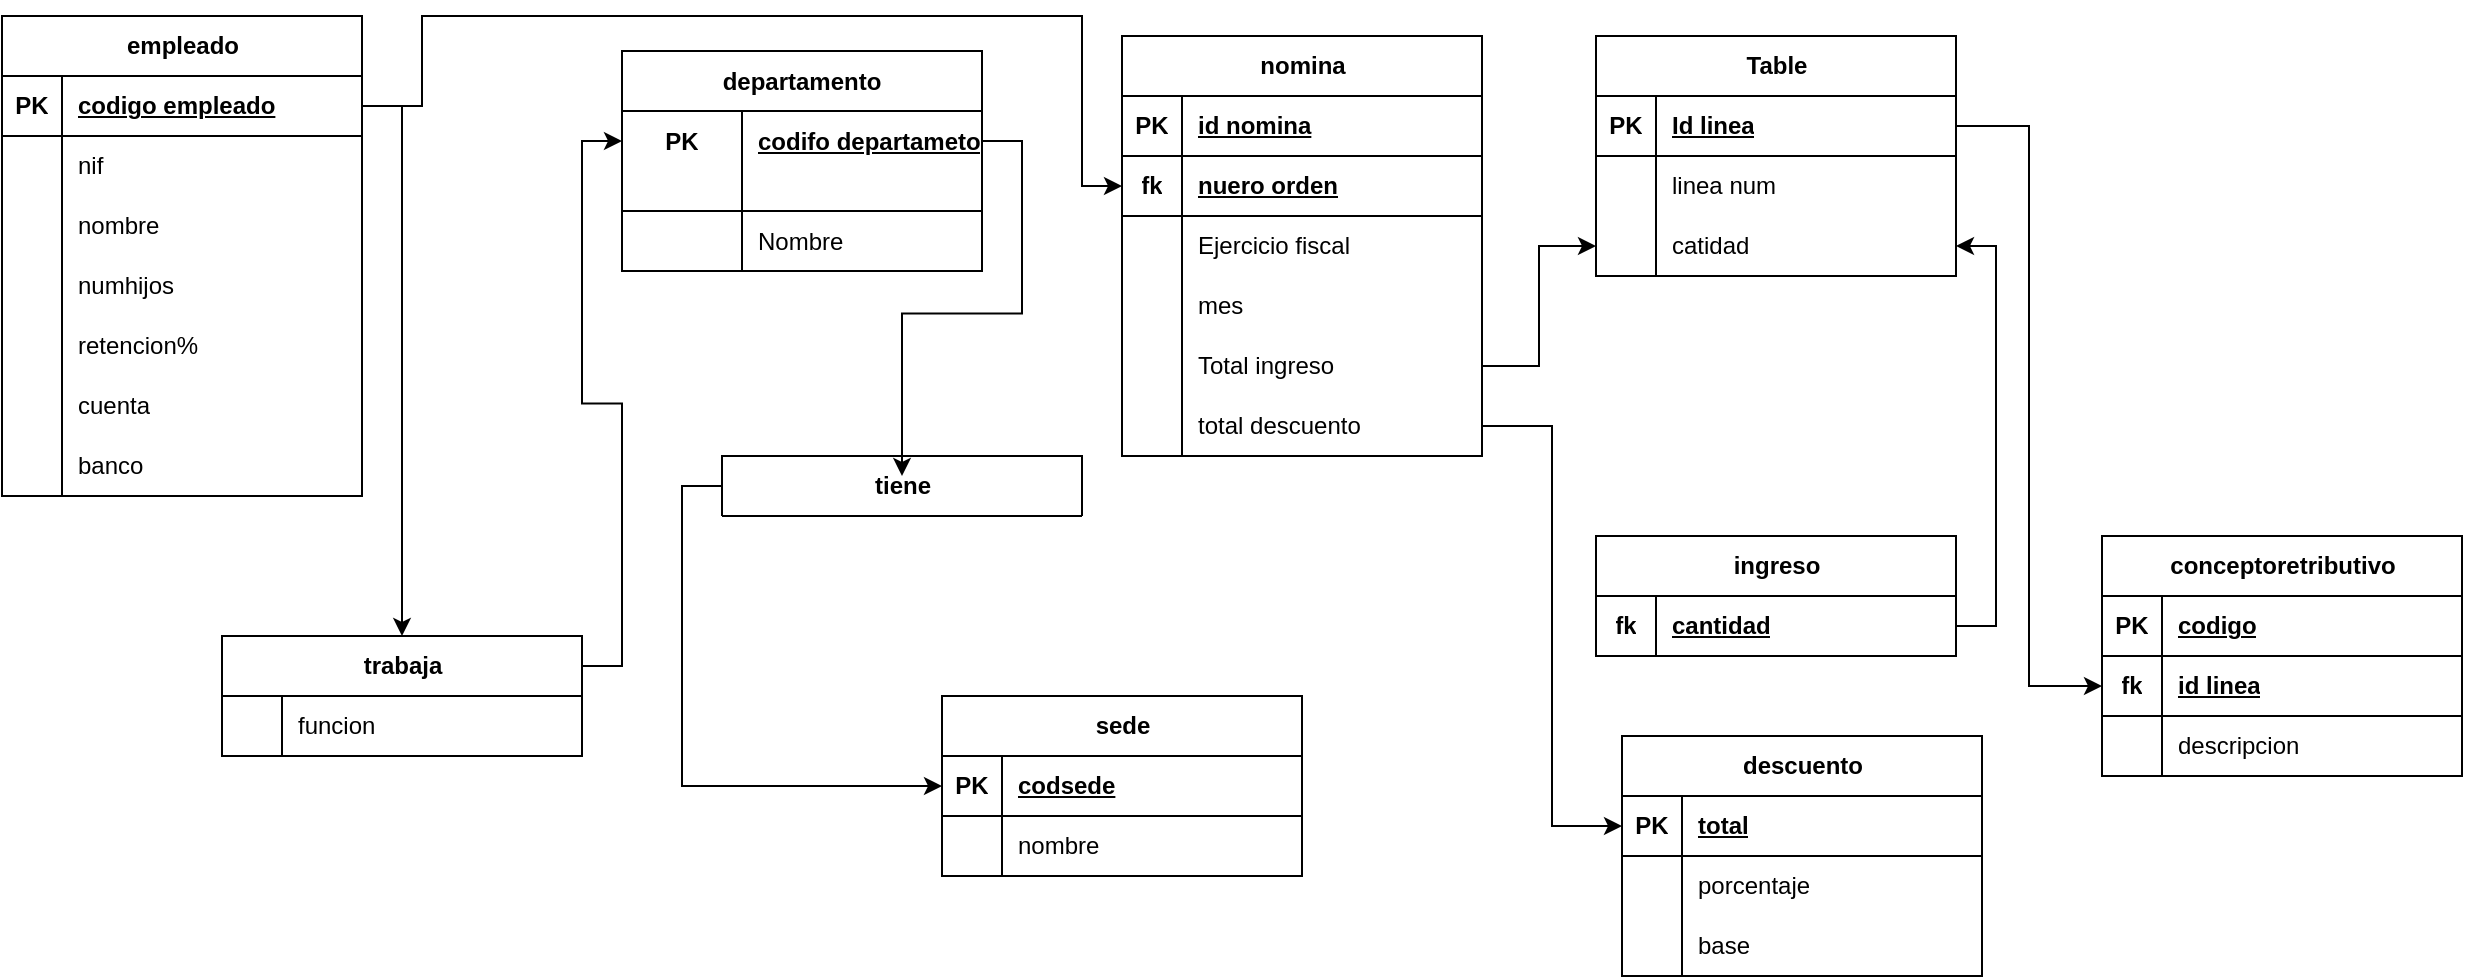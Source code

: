 <mxfile version="22.0.3" type="device">
  <diagram name="Página-1" id="UKA_5dprSccBM9k88yDC">
    <mxGraphModel dx="678" dy="781" grid="1" gridSize="10" guides="1" tooltips="1" connect="1" arrows="1" fold="1" page="1" pageScale="1" pageWidth="827" pageHeight="1169" math="0" shadow="0">
      <root>
        <mxCell id="0" />
        <mxCell id="1" parent="0" />
        <mxCell id="SexcTQPICqOeYiblp2Te-1" value="empleado" style="shape=table;startSize=30;container=1;collapsible=1;childLayout=tableLayout;fixedRows=1;rowLines=0;fontStyle=1;align=center;resizeLast=1;html=1;" parent="1" vertex="1">
          <mxGeometry x="30" y="80" width="180" height="240" as="geometry" />
        </mxCell>
        <mxCell id="SexcTQPICqOeYiblp2Te-2" value="" style="shape=tableRow;horizontal=0;startSize=0;swimlaneHead=0;swimlaneBody=0;fillColor=none;collapsible=0;dropTarget=0;points=[[0,0.5],[1,0.5]];portConstraint=eastwest;top=0;left=0;right=0;bottom=1;" parent="SexcTQPICqOeYiblp2Te-1" vertex="1">
          <mxGeometry y="30" width="180" height="30" as="geometry" />
        </mxCell>
        <mxCell id="SexcTQPICqOeYiblp2Te-3" value="PK" style="shape=partialRectangle;connectable=0;fillColor=none;top=0;left=0;bottom=0;right=0;fontStyle=1;overflow=hidden;whiteSpace=wrap;html=1;" parent="SexcTQPICqOeYiblp2Te-2" vertex="1">
          <mxGeometry width="30" height="30" as="geometry">
            <mxRectangle width="30" height="30" as="alternateBounds" />
          </mxGeometry>
        </mxCell>
        <mxCell id="SexcTQPICqOeYiblp2Te-4" value="codigo empleado" style="shape=partialRectangle;connectable=0;fillColor=none;top=0;left=0;bottom=0;right=0;align=left;spacingLeft=6;fontStyle=5;overflow=hidden;whiteSpace=wrap;html=1;" parent="SexcTQPICqOeYiblp2Te-2" vertex="1">
          <mxGeometry x="30" width="150" height="30" as="geometry">
            <mxRectangle width="150" height="30" as="alternateBounds" />
          </mxGeometry>
        </mxCell>
        <mxCell id="SexcTQPICqOeYiblp2Te-5" value="" style="shape=tableRow;horizontal=0;startSize=0;swimlaneHead=0;swimlaneBody=0;fillColor=none;collapsible=0;dropTarget=0;points=[[0,0.5],[1,0.5]];portConstraint=eastwest;top=0;left=0;right=0;bottom=0;" parent="SexcTQPICqOeYiblp2Te-1" vertex="1">
          <mxGeometry y="60" width="180" height="30" as="geometry" />
        </mxCell>
        <mxCell id="SexcTQPICqOeYiblp2Te-6" value="" style="shape=partialRectangle;connectable=0;fillColor=none;top=0;left=0;bottom=0;right=0;editable=1;overflow=hidden;whiteSpace=wrap;html=1;" parent="SexcTQPICqOeYiblp2Te-5" vertex="1">
          <mxGeometry width="30" height="30" as="geometry">
            <mxRectangle width="30" height="30" as="alternateBounds" />
          </mxGeometry>
        </mxCell>
        <mxCell id="SexcTQPICqOeYiblp2Te-7" value="nif" style="shape=partialRectangle;connectable=0;fillColor=none;top=0;left=0;bottom=0;right=0;align=left;spacingLeft=6;overflow=hidden;whiteSpace=wrap;html=1;" parent="SexcTQPICqOeYiblp2Te-5" vertex="1">
          <mxGeometry x="30" width="150" height="30" as="geometry">
            <mxRectangle width="150" height="30" as="alternateBounds" />
          </mxGeometry>
        </mxCell>
        <mxCell id="SexcTQPICqOeYiblp2Te-8" value="" style="shape=tableRow;horizontal=0;startSize=0;swimlaneHead=0;swimlaneBody=0;fillColor=none;collapsible=0;dropTarget=0;points=[[0,0.5],[1,0.5]];portConstraint=eastwest;top=0;left=0;right=0;bottom=0;" parent="SexcTQPICqOeYiblp2Te-1" vertex="1">
          <mxGeometry y="90" width="180" height="30" as="geometry" />
        </mxCell>
        <mxCell id="SexcTQPICqOeYiblp2Te-9" value="" style="shape=partialRectangle;connectable=0;fillColor=none;top=0;left=0;bottom=0;right=0;editable=1;overflow=hidden;whiteSpace=wrap;html=1;" parent="SexcTQPICqOeYiblp2Te-8" vertex="1">
          <mxGeometry width="30" height="30" as="geometry">
            <mxRectangle width="30" height="30" as="alternateBounds" />
          </mxGeometry>
        </mxCell>
        <mxCell id="SexcTQPICqOeYiblp2Te-10" value="nombre" style="shape=partialRectangle;connectable=0;fillColor=none;top=0;left=0;bottom=0;right=0;align=left;spacingLeft=6;overflow=hidden;whiteSpace=wrap;html=1;" parent="SexcTQPICqOeYiblp2Te-8" vertex="1">
          <mxGeometry x="30" width="150" height="30" as="geometry">
            <mxRectangle width="150" height="30" as="alternateBounds" />
          </mxGeometry>
        </mxCell>
        <mxCell id="SexcTQPICqOeYiblp2Te-11" value="" style="shape=tableRow;horizontal=0;startSize=0;swimlaneHead=0;swimlaneBody=0;fillColor=none;collapsible=0;dropTarget=0;points=[[0,0.5],[1,0.5]];portConstraint=eastwest;top=0;left=0;right=0;bottom=0;" parent="SexcTQPICqOeYiblp2Te-1" vertex="1">
          <mxGeometry y="120" width="180" height="30" as="geometry" />
        </mxCell>
        <mxCell id="SexcTQPICqOeYiblp2Te-12" value="" style="shape=partialRectangle;connectable=0;fillColor=none;top=0;left=0;bottom=0;right=0;editable=1;overflow=hidden;whiteSpace=wrap;html=1;" parent="SexcTQPICqOeYiblp2Te-11" vertex="1">
          <mxGeometry width="30" height="30" as="geometry">
            <mxRectangle width="30" height="30" as="alternateBounds" />
          </mxGeometry>
        </mxCell>
        <mxCell id="SexcTQPICqOeYiblp2Te-13" value="numhijos" style="shape=partialRectangle;connectable=0;fillColor=none;top=0;left=0;bottom=0;right=0;align=left;spacingLeft=6;overflow=hidden;whiteSpace=wrap;html=1;" parent="SexcTQPICqOeYiblp2Te-11" vertex="1">
          <mxGeometry x="30" width="150" height="30" as="geometry">
            <mxRectangle width="150" height="30" as="alternateBounds" />
          </mxGeometry>
        </mxCell>
        <mxCell id="SexcTQPICqOeYiblp2Te-14" value="" style="shape=tableRow;horizontal=0;startSize=0;swimlaneHead=0;swimlaneBody=0;fillColor=none;collapsible=0;dropTarget=0;points=[[0,0.5],[1,0.5]];portConstraint=eastwest;top=0;left=0;right=0;bottom=0;" parent="SexcTQPICqOeYiblp2Te-1" vertex="1">
          <mxGeometry y="150" width="180" height="30" as="geometry" />
        </mxCell>
        <mxCell id="SexcTQPICqOeYiblp2Te-15" value="" style="shape=partialRectangle;connectable=0;fillColor=none;top=0;left=0;bottom=0;right=0;editable=1;overflow=hidden;whiteSpace=wrap;html=1;" parent="SexcTQPICqOeYiblp2Te-14" vertex="1">
          <mxGeometry width="30" height="30" as="geometry">
            <mxRectangle width="30" height="30" as="alternateBounds" />
          </mxGeometry>
        </mxCell>
        <mxCell id="SexcTQPICqOeYiblp2Te-16" value="retencion%" style="shape=partialRectangle;connectable=0;fillColor=none;top=0;left=0;bottom=0;right=0;align=left;spacingLeft=6;overflow=hidden;whiteSpace=wrap;html=1;" parent="SexcTQPICqOeYiblp2Te-14" vertex="1">
          <mxGeometry x="30" width="150" height="30" as="geometry">
            <mxRectangle width="150" height="30" as="alternateBounds" />
          </mxGeometry>
        </mxCell>
        <mxCell id="SexcTQPICqOeYiblp2Te-17" value="" style="shape=tableRow;horizontal=0;startSize=0;swimlaneHead=0;swimlaneBody=0;fillColor=none;collapsible=0;dropTarget=0;points=[[0,0.5],[1,0.5]];portConstraint=eastwest;top=0;left=0;right=0;bottom=0;" parent="SexcTQPICqOeYiblp2Te-1" vertex="1">
          <mxGeometry y="180" width="180" height="30" as="geometry" />
        </mxCell>
        <mxCell id="SexcTQPICqOeYiblp2Te-18" value="" style="shape=partialRectangle;connectable=0;fillColor=none;top=0;left=0;bottom=0;right=0;editable=1;overflow=hidden;whiteSpace=wrap;html=1;" parent="SexcTQPICqOeYiblp2Te-17" vertex="1">
          <mxGeometry width="30" height="30" as="geometry">
            <mxRectangle width="30" height="30" as="alternateBounds" />
          </mxGeometry>
        </mxCell>
        <mxCell id="SexcTQPICqOeYiblp2Te-19" value="cuenta" style="shape=partialRectangle;connectable=0;fillColor=none;top=0;left=0;bottom=0;right=0;align=left;spacingLeft=6;overflow=hidden;whiteSpace=wrap;html=1;" parent="SexcTQPICqOeYiblp2Te-17" vertex="1">
          <mxGeometry x="30" width="150" height="30" as="geometry">
            <mxRectangle width="150" height="30" as="alternateBounds" />
          </mxGeometry>
        </mxCell>
        <mxCell id="SexcTQPICqOeYiblp2Te-20" value="" style="shape=tableRow;horizontal=0;startSize=0;swimlaneHead=0;swimlaneBody=0;fillColor=none;collapsible=0;dropTarget=0;points=[[0,0.5],[1,0.5]];portConstraint=eastwest;top=0;left=0;right=0;bottom=0;" parent="SexcTQPICqOeYiblp2Te-1" vertex="1">
          <mxGeometry y="210" width="180" height="30" as="geometry" />
        </mxCell>
        <mxCell id="SexcTQPICqOeYiblp2Te-21" value="" style="shape=partialRectangle;connectable=0;fillColor=none;top=0;left=0;bottom=0;right=0;editable=1;overflow=hidden;whiteSpace=wrap;html=1;" parent="SexcTQPICqOeYiblp2Te-20" vertex="1">
          <mxGeometry width="30" height="30" as="geometry">
            <mxRectangle width="30" height="30" as="alternateBounds" />
          </mxGeometry>
        </mxCell>
        <mxCell id="SexcTQPICqOeYiblp2Te-22" value="banco" style="shape=partialRectangle;connectable=0;fillColor=none;top=0;left=0;bottom=0;right=0;align=left;spacingLeft=6;overflow=hidden;whiteSpace=wrap;html=1;" parent="SexcTQPICqOeYiblp2Te-20" vertex="1">
          <mxGeometry x="30" width="150" height="30" as="geometry">
            <mxRectangle width="150" height="30" as="alternateBounds" />
          </mxGeometry>
        </mxCell>
        <mxCell id="SexcTQPICqOeYiblp2Te-29" value="departamento" style="shape=table;startSize=30;container=1;collapsible=1;childLayout=tableLayout;fixedRows=1;rowLines=0;fontStyle=1;align=center;resizeLast=1;html=1;whiteSpace=wrap;" parent="1" vertex="1">
          <mxGeometry x="340" y="97.5" width="180" height="110" as="geometry" />
        </mxCell>
        <mxCell id="SexcTQPICqOeYiblp2Te-30" value="" style="shape=tableRow;horizontal=0;startSize=0;swimlaneHead=0;swimlaneBody=0;fillColor=none;collapsible=0;dropTarget=0;points=[[0,0.5],[1,0.5]];portConstraint=eastwest;top=0;left=0;right=0;bottom=0;html=1;" parent="SexcTQPICqOeYiblp2Te-29" vertex="1">
          <mxGeometry y="30" width="180" height="30" as="geometry" />
        </mxCell>
        <mxCell id="SexcTQPICqOeYiblp2Te-31" value="PK" style="shape=partialRectangle;connectable=0;fillColor=none;top=0;left=0;bottom=0;right=0;fontStyle=1;overflow=hidden;html=1;whiteSpace=wrap;" parent="SexcTQPICqOeYiblp2Te-30" vertex="1">
          <mxGeometry width="60" height="30" as="geometry">
            <mxRectangle width="60" height="30" as="alternateBounds" />
          </mxGeometry>
        </mxCell>
        <mxCell id="SexcTQPICqOeYiblp2Te-32" value="codifo departameto" style="shape=partialRectangle;connectable=0;fillColor=none;top=0;left=0;bottom=0;right=0;align=left;spacingLeft=6;fontStyle=5;overflow=hidden;html=1;whiteSpace=wrap;" parent="SexcTQPICqOeYiblp2Te-30" vertex="1">
          <mxGeometry x="60" width="120" height="30" as="geometry">
            <mxRectangle width="120" height="30" as="alternateBounds" />
          </mxGeometry>
        </mxCell>
        <mxCell id="SexcTQPICqOeYiblp2Te-33" value="" style="shape=tableRow;horizontal=0;startSize=0;swimlaneHead=0;swimlaneBody=0;fillColor=none;collapsible=0;dropTarget=0;points=[[0,0.5],[1,0.5]];portConstraint=eastwest;top=0;left=0;right=0;bottom=1;html=1;" parent="SexcTQPICqOeYiblp2Te-29" vertex="1">
          <mxGeometry y="60" width="180" height="20" as="geometry" />
        </mxCell>
        <mxCell id="SexcTQPICqOeYiblp2Te-34" value="" style="shape=partialRectangle;connectable=0;fillColor=none;top=0;left=0;bottom=0;right=0;fontStyle=1;overflow=hidden;html=1;whiteSpace=wrap;" parent="SexcTQPICqOeYiblp2Te-33" vertex="1">
          <mxGeometry width="60" height="20" as="geometry">
            <mxRectangle width="60" height="20" as="alternateBounds" />
          </mxGeometry>
        </mxCell>
        <mxCell id="SexcTQPICqOeYiblp2Te-35" value="" style="shape=partialRectangle;connectable=0;fillColor=none;top=0;left=0;bottom=0;right=0;align=left;spacingLeft=6;fontStyle=5;overflow=hidden;html=1;whiteSpace=wrap;" parent="SexcTQPICqOeYiblp2Te-33" vertex="1">
          <mxGeometry x="60" width="120" height="20" as="geometry">
            <mxRectangle width="120" height="20" as="alternateBounds" />
          </mxGeometry>
        </mxCell>
        <mxCell id="SexcTQPICqOeYiblp2Te-36" value="" style="shape=tableRow;horizontal=0;startSize=0;swimlaneHead=0;swimlaneBody=0;fillColor=none;collapsible=0;dropTarget=0;points=[[0,0.5],[1,0.5]];portConstraint=eastwest;top=0;left=0;right=0;bottom=0;html=1;" parent="SexcTQPICqOeYiblp2Te-29" vertex="1">
          <mxGeometry y="80" width="180" height="30" as="geometry" />
        </mxCell>
        <mxCell id="SexcTQPICqOeYiblp2Te-37" value="" style="shape=partialRectangle;connectable=0;fillColor=none;top=0;left=0;bottom=0;right=0;editable=1;overflow=hidden;html=1;whiteSpace=wrap;" parent="SexcTQPICqOeYiblp2Te-36" vertex="1">
          <mxGeometry width="60" height="30" as="geometry">
            <mxRectangle width="60" height="30" as="alternateBounds" />
          </mxGeometry>
        </mxCell>
        <mxCell id="SexcTQPICqOeYiblp2Te-38" value="Nombre" style="shape=partialRectangle;connectable=0;fillColor=none;top=0;left=0;bottom=0;right=0;align=left;spacingLeft=6;overflow=hidden;html=1;whiteSpace=wrap;" parent="SexcTQPICqOeYiblp2Te-36" vertex="1">
          <mxGeometry x="60" width="120" height="30" as="geometry">
            <mxRectangle width="120" height="30" as="alternateBounds" />
          </mxGeometry>
        </mxCell>
        <mxCell id="SexcTQPICqOeYiblp2Te-42" value="nomina" style="shape=table;startSize=30;container=1;collapsible=1;childLayout=tableLayout;fixedRows=1;rowLines=0;fontStyle=1;align=center;resizeLast=1;html=1;" parent="1" vertex="1">
          <mxGeometry x="590" y="90" width="180" height="210" as="geometry" />
        </mxCell>
        <mxCell id="SexcTQPICqOeYiblp2Te-259" value="" style="shape=tableRow;horizontal=0;startSize=0;swimlaneHead=0;swimlaneBody=0;fillColor=none;collapsible=0;dropTarget=0;points=[[0,0.5],[1,0.5]];portConstraint=eastwest;top=0;left=0;right=0;bottom=1;" parent="SexcTQPICqOeYiblp2Te-42" vertex="1">
          <mxGeometry y="30" width="180" height="30" as="geometry" />
        </mxCell>
        <mxCell id="SexcTQPICqOeYiblp2Te-260" value="PK" style="shape=partialRectangle;connectable=0;fillColor=none;top=0;left=0;bottom=0;right=0;fontStyle=1;overflow=hidden;whiteSpace=wrap;html=1;" parent="SexcTQPICqOeYiblp2Te-259" vertex="1">
          <mxGeometry width="30" height="30" as="geometry">
            <mxRectangle width="30" height="30" as="alternateBounds" />
          </mxGeometry>
        </mxCell>
        <mxCell id="SexcTQPICqOeYiblp2Te-261" value="id nomina" style="shape=partialRectangle;connectable=0;fillColor=none;top=0;left=0;bottom=0;right=0;align=left;spacingLeft=6;fontStyle=5;overflow=hidden;whiteSpace=wrap;html=1;" parent="SexcTQPICqOeYiblp2Te-259" vertex="1">
          <mxGeometry x="30" width="150" height="30" as="geometry">
            <mxRectangle width="150" height="30" as="alternateBounds" />
          </mxGeometry>
        </mxCell>
        <mxCell id="SexcTQPICqOeYiblp2Te-43" value="" style="shape=tableRow;horizontal=0;startSize=0;swimlaneHead=0;swimlaneBody=0;fillColor=none;collapsible=0;dropTarget=0;points=[[0,0.5],[1,0.5]];portConstraint=eastwest;top=0;left=0;right=0;bottom=1;" parent="SexcTQPICqOeYiblp2Te-42" vertex="1">
          <mxGeometry y="60" width="180" height="30" as="geometry" />
        </mxCell>
        <mxCell id="SexcTQPICqOeYiblp2Te-44" value="fk" style="shape=partialRectangle;connectable=0;fillColor=none;top=0;left=0;bottom=0;right=0;fontStyle=1;overflow=hidden;whiteSpace=wrap;html=1;" parent="SexcTQPICqOeYiblp2Te-43" vertex="1">
          <mxGeometry width="30" height="30" as="geometry">
            <mxRectangle width="30" height="30" as="alternateBounds" />
          </mxGeometry>
        </mxCell>
        <mxCell id="SexcTQPICqOeYiblp2Te-45" value="nuero orden" style="shape=partialRectangle;connectable=0;fillColor=none;top=0;left=0;bottom=0;right=0;align=left;spacingLeft=6;fontStyle=5;overflow=hidden;whiteSpace=wrap;html=1;" parent="SexcTQPICqOeYiblp2Te-43" vertex="1">
          <mxGeometry x="30" width="150" height="30" as="geometry">
            <mxRectangle width="150" height="30" as="alternateBounds" />
          </mxGeometry>
        </mxCell>
        <mxCell id="SexcTQPICqOeYiblp2Te-46" value="" style="shape=tableRow;horizontal=0;startSize=0;swimlaneHead=0;swimlaneBody=0;fillColor=none;collapsible=0;dropTarget=0;points=[[0,0.5],[1,0.5]];portConstraint=eastwest;top=0;left=0;right=0;bottom=0;" parent="SexcTQPICqOeYiblp2Te-42" vertex="1">
          <mxGeometry y="90" width="180" height="30" as="geometry" />
        </mxCell>
        <mxCell id="SexcTQPICqOeYiblp2Te-47" value="" style="shape=partialRectangle;connectable=0;fillColor=none;top=0;left=0;bottom=0;right=0;editable=1;overflow=hidden;whiteSpace=wrap;html=1;" parent="SexcTQPICqOeYiblp2Te-46" vertex="1">
          <mxGeometry width="30" height="30" as="geometry">
            <mxRectangle width="30" height="30" as="alternateBounds" />
          </mxGeometry>
        </mxCell>
        <mxCell id="SexcTQPICqOeYiblp2Te-48" value="Ejercicio fiscal" style="shape=partialRectangle;connectable=0;fillColor=none;top=0;left=0;bottom=0;right=0;align=left;spacingLeft=6;overflow=hidden;whiteSpace=wrap;html=1;" parent="SexcTQPICqOeYiblp2Te-46" vertex="1">
          <mxGeometry x="30" width="150" height="30" as="geometry">
            <mxRectangle width="150" height="30" as="alternateBounds" />
          </mxGeometry>
        </mxCell>
        <mxCell id="SexcTQPICqOeYiblp2Te-49" value="" style="shape=tableRow;horizontal=0;startSize=0;swimlaneHead=0;swimlaneBody=0;fillColor=none;collapsible=0;dropTarget=0;points=[[0,0.5],[1,0.5]];portConstraint=eastwest;top=0;left=0;right=0;bottom=0;" parent="SexcTQPICqOeYiblp2Te-42" vertex="1">
          <mxGeometry y="120" width="180" height="30" as="geometry" />
        </mxCell>
        <mxCell id="SexcTQPICqOeYiblp2Te-50" value="" style="shape=partialRectangle;connectable=0;fillColor=none;top=0;left=0;bottom=0;right=0;editable=1;overflow=hidden;whiteSpace=wrap;html=1;" parent="SexcTQPICqOeYiblp2Te-49" vertex="1">
          <mxGeometry width="30" height="30" as="geometry">
            <mxRectangle width="30" height="30" as="alternateBounds" />
          </mxGeometry>
        </mxCell>
        <mxCell id="SexcTQPICqOeYiblp2Te-51" value="mes" style="shape=partialRectangle;connectable=0;fillColor=none;top=0;left=0;bottom=0;right=0;align=left;spacingLeft=6;overflow=hidden;whiteSpace=wrap;html=1;" parent="SexcTQPICqOeYiblp2Te-49" vertex="1">
          <mxGeometry x="30" width="150" height="30" as="geometry">
            <mxRectangle width="150" height="30" as="alternateBounds" />
          </mxGeometry>
        </mxCell>
        <mxCell id="SexcTQPICqOeYiblp2Te-52" value="" style="shape=tableRow;horizontal=0;startSize=0;swimlaneHead=0;swimlaneBody=0;fillColor=none;collapsible=0;dropTarget=0;points=[[0,0.5],[1,0.5]];portConstraint=eastwest;top=0;left=0;right=0;bottom=0;" parent="SexcTQPICqOeYiblp2Te-42" vertex="1">
          <mxGeometry y="150" width="180" height="30" as="geometry" />
        </mxCell>
        <mxCell id="SexcTQPICqOeYiblp2Te-53" value="" style="shape=partialRectangle;connectable=0;fillColor=none;top=0;left=0;bottom=0;right=0;editable=1;overflow=hidden;whiteSpace=wrap;html=1;" parent="SexcTQPICqOeYiblp2Te-52" vertex="1">
          <mxGeometry width="30" height="30" as="geometry">
            <mxRectangle width="30" height="30" as="alternateBounds" />
          </mxGeometry>
        </mxCell>
        <mxCell id="SexcTQPICqOeYiblp2Te-54" value="Total ingreso" style="shape=partialRectangle;connectable=0;fillColor=none;top=0;left=0;bottom=0;right=0;align=left;spacingLeft=6;overflow=hidden;whiteSpace=wrap;html=1;" parent="SexcTQPICqOeYiblp2Te-52" vertex="1">
          <mxGeometry x="30" width="150" height="30" as="geometry">
            <mxRectangle width="150" height="30" as="alternateBounds" />
          </mxGeometry>
        </mxCell>
        <mxCell id="SexcTQPICqOeYiblp2Te-55" value="" style="shape=tableRow;horizontal=0;startSize=0;swimlaneHead=0;swimlaneBody=0;fillColor=none;collapsible=0;dropTarget=0;points=[[0,0.5],[1,0.5]];portConstraint=eastwest;top=0;left=0;right=0;bottom=0;" parent="SexcTQPICqOeYiblp2Te-42" vertex="1">
          <mxGeometry y="180" width="180" height="30" as="geometry" />
        </mxCell>
        <mxCell id="SexcTQPICqOeYiblp2Te-56" value="" style="shape=partialRectangle;connectable=0;fillColor=none;top=0;left=0;bottom=0;right=0;editable=1;overflow=hidden;whiteSpace=wrap;html=1;" parent="SexcTQPICqOeYiblp2Te-55" vertex="1">
          <mxGeometry width="30" height="30" as="geometry">
            <mxRectangle width="30" height="30" as="alternateBounds" />
          </mxGeometry>
        </mxCell>
        <mxCell id="SexcTQPICqOeYiblp2Te-57" value="total descuento" style="shape=partialRectangle;connectable=0;fillColor=none;top=0;left=0;bottom=0;right=0;align=left;spacingLeft=6;overflow=hidden;whiteSpace=wrap;html=1;" parent="SexcTQPICqOeYiblp2Te-55" vertex="1">
          <mxGeometry x="30" width="150" height="30" as="geometry">
            <mxRectangle width="150" height="30" as="alternateBounds" />
          </mxGeometry>
        </mxCell>
        <mxCell id="SexcTQPICqOeYiblp2Te-72" style="edgeStyle=orthogonalEdgeStyle;rounded=0;orthogonalLoop=1;jettySize=auto;html=1;exitX=1;exitY=0.5;exitDx=0;exitDy=0;" parent="1" source="SexcTQPICqOeYiblp2Te-52" target="SexcTQPICqOeYiblp2Te-254" edge="1">
          <mxGeometry relative="1" as="geometry">
            <mxPoint x="827.0" y="195" as="targetPoint" />
          </mxGeometry>
        </mxCell>
        <mxCell id="SexcTQPICqOeYiblp2Te-86" value="sede" style="shape=table;startSize=30;container=1;collapsible=1;childLayout=tableLayout;fixedRows=1;rowLines=0;fontStyle=1;align=center;resizeLast=1;html=1;" parent="1" vertex="1">
          <mxGeometry x="500" y="420" width="180" height="90" as="geometry" />
        </mxCell>
        <mxCell id="SexcTQPICqOeYiblp2Te-87" value="" style="shape=tableRow;horizontal=0;startSize=0;swimlaneHead=0;swimlaneBody=0;fillColor=none;collapsible=0;dropTarget=0;points=[[0,0.5],[1,0.5]];portConstraint=eastwest;top=0;left=0;right=0;bottom=1;" parent="SexcTQPICqOeYiblp2Te-86" vertex="1">
          <mxGeometry y="30" width="180" height="30" as="geometry" />
        </mxCell>
        <mxCell id="SexcTQPICqOeYiblp2Te-88" value="PK" style="shape=partialRectangle;connectable=0;fillColor=none;top=0;left=0;bottom=0;right=0;fontStyle=1;overflow=hidden;whiteSpace=wrap;html=1;" parent="SexcTQPICqOeYiblp2Te-87" vertex="1">
          <mxGeometry width="30" height="30" as="geometry">
            <mxRectangle width="30" height="30" as="alternateBounds" />
          </mxGeometry>
        </mxCell>
        <mxCell id="SexcTQPICqOeYiblp2Te-89" value="codsede" style="shape=partialRectangle;connectable=0;fillColor=none;top=0;left=0;bottom=0;right=0;align=left;spacingLeft=6;fontStyle=5;overflow=hidden;whiteSpace=wrap;html=1;" parent="SexcTQPICqOeYiblp2Te-87" vertex="1">
          <mxGeometry x="30" width="150" height="30" as="geometry">
            <mxRectangle width="150" height="30" as="alternateBounds" />
          </mxGeometry>
        </mxCell>
        <mxCell id="SexcTQPICqOeYiblp2Te-90" value="" style="shape=tableRow;horizontal=0;startSize=0;swimlaneHead=0;swimlaneBody=0;fillColor=none;collapsible=0;dropTarget=0;points=[[0,0.5],[1,0.5]];portConstraint=eastwest;top=0;left=0;right=0;bottom=0;" parent="SexcTQPICqOeYiblp2Te-86" vertex="1">
          <mxGeometry y="60" width="180" height="30" as="geometry" />
        </mxCell>
        <mxCell id="SexcTQPICqOeYiblp2Te-91" value="" style="shape=partialRectangle;connectable=0;fillColor=none;top=0;left=0;bottom=0;right=0;editable=1;overflow=hidden;whiteSpace=wrap;html=1;" parent="SexcTQPICqOeYiblp2Te-90" vertex="1">
          <mxGeometry width="30" height="30" as="geometry">
            <mxRectangle width="30" height="30" as="alternateBounds" />
          </mxGeometry>
        </mxCell>
        <mxCell id="SexcTQPICqOeYiblp2Te-92" value="nombre" style="shape=partialRectangle;connectable=0;fillColor=none;top=0;left=0;bottom=0;right=0;align=left;spacingLeft=6;overflow=hidden;whiteSpace=wrap;html=1;" parent="SexcTQPICqOeYiblp2Te-90" vertex="1">
          <mxGeometry x="30" width="150" height="30" as="geometry">
            <mxRectangle width="150" height="30" as="alternateBounds" />
          </mxGeometry>
        </mxCell>
        <mxCell id="SexcTQPICqOeYiblp2Te-102" value="ingreso" style="shape=table;startSize=30;container=1;collapsible=1;childLayout=tableLayout;fixedRows=1;rowLines=0;fontStyle=1;align=center;resizeLast=1;html=1;" parent="1" vertex="1">
          <mxGeometry x="827" y="340" width="180" height="60" as="geometry" />
        </mxCell>
        <mxCell id="SexcTQPICqOeYiblp2Te-103" value="" style="shape=tableRow;horizontal=0;startSize=0;swimlaneHead=0;swimlaneBody=0;fillColor=none;collapsible=0;dropTarget=0;points=[[0,0.5],[1,0.5]];portConstraint=eastwest;top=0;left=0;right=0;bottom=1;" parent="SexcTQPICqOeYiblp2Te-102" vertex="1">
          <mxGeometry y="30" width="180" height="30" as="geometry" />
        </mxCell>
        <mxCell id="SexcTQPICqOeYiblp2Te-104" value="fk" style="shape=partialRectangle;connectable=0;fillColor=none;top=0;left=0;bottom=0;right=0;fontStyle=1;overflow=hidden;whiteSpace=wrap;html=1;" parent="SexcTQPICqOeYiblp2Te-103" vertex="1">
          <mxGeometry width="30" height="30" as="geometry">
            <mxRectangle width="30" height="30" as="alternateBounds" />
          </mxGeometry>
        </mxCell>
        <mxCell id="SexcTQPICqOeYiblp2Te-105" value="cantidad" style="shape=partialRectangle;connectable=0;fillColor=none;top=0;left=0;bottom=0;right=0;align=left;spacingLeft=6;fontStyle=5;overflow=hidden;whiteSpace=wrap;html=1;" parent="SexcTQPICqOeYiblp2Te-103" vertex="1">
          <mxGeometry x="30" width="150" height="30" as="geometry">
            <mxRectangle width="150" height="30" as="alternateBounds" />
          </mxGeometry>
        </mxCell>
        <mxCell id="SexcTQPICqOeYiblp2Te-129" style="edgeStyle=orthogonalEdgeStyle;rounded=0;orthogonalLoop=1;jettySize=auto;html=1;exitX=1;exitY=0.25;exitDx=0;exitDy=0;entryX=0;entryY=0.5;entryDx=0;entryDy=0;" parent="1" source="SexcTQPICqOeYiblp2Te-115" target="SexcTQPICqOeYiblp2Te-30" edge="1">
          <mxGeometry relative="1" as="geometry" />
        </mxCell>
        <mxCell id="SexcTQPICqOeYiblp2Te-115" value="trabaja" style="shape=table;startSize=30;container=1;collapsible=1;childLayout=tableLayout;fixedRows=1;rowLines=0;fontStyle=1;align=center;resizeLast=1;html=1;" parent="1" vertex="1">
          <mxGeometry x="140" y="390" width="180" height="60" as="geometry" />
        </mxCell>
        <mxCell id="SexcTQPICqOeYiblp2Te-119" value="" style="shape=tableRow;horizontal=0;startSize=0;swimlaneHead=0;swimlaneBody=0;fillColor=none;collapsible=0;dropTarget=0;points=[[0,0.5],[1,0.5]];portConstraint=eastwest;top=0;left=0;right=0;bottom=0;" parent="SexcTQPICqOeYiblp2Te-115" vertex="1">
          <mxGeometry y="30" width="180" height="30" as="geometry" />
        </mxCell>
        <mxCell id="SexcTQPICqOeYiblp2Te-120" value="" style="shape=partialRectangle;connectable=0;fillColor=none;top=0;left=0;bottom=0;right=0;editable=1;overflow=hidden;whiteSpace=wrap;html=1;" parent="SexcTQPICqOeYiblp2Te-119" vertex="1">
          <mxGeometry width="30" height="30" as="geometry">
            <mxRectangle width="30" height="30" as="alternateBounds" />
          </mxGeometry>
        </mxCell>
        <mxCell id="SexcTQPICqOeYiblp2Te-121" value="funcion" style="shape=partialRectangle;connectable=0;fillColor=none;top=0;left=0;bottom=0;right=0;align=left;spacingLeft=6;overflow=hidden;whiteSpace=wrap;html=1;" parent="SexcTQPICqOeYiblp2Te-119" vertex="1">
          <mxGeometry x="30" width="150" height="30" as="geometry">
            <mxRectangle width="150" height="30" as="alternateBounds" />
          </mxGeometry>
        </mxCell>
        <mxCell id="SexcTQPICqOeYiblp2Te-128" style="edgeStyle=orthogonalEdgeStyle;rounded=0;orthogonalLoop=1;jettySize=auto;html=1;exitX=1;exitY=0.5;exitDx=0;exitDy=0;" parent="1" source="SexcTQPICqOeYiblp2Te-2" target="SexcTQPICqOeYiblp2Te-115" edge="1">
          <mxGeometry relative="1" as="geometry" />
        </mxCell>
        <mxCell id="SexcTQPICqOeYiblp2Te-169" value="tiene" style="shape=table;startSize=30;container=1;collapsible=1;childLayout=tableLayout;fixedRows=1;rowLines=0;fontStyle=1;align=center;resizeLast=1;html=1;" parent="1" vertex="1">
          <mxGeometry x="390" y="300" width="180" height="30" as="geometry" />
        </mxCell>
        <mxCell id="SexcTQPICqOeYiblp2Te-179" value="" style="shape=tableRow;horizontal=0;startSize=0;swimlaneHead=0;swimlaneBody=0;fillColor=none;collapsible=0;dropTarget=0;points=[[0,0.5],[1,0.5]];portConstraint=eastwest;top=0;left=0;right=0;bottom=0;" parent="SexcTQPICqOeYiblp2Te-169" vertex="1" visible="0">
          <mxGeometry y="30" width="180" height="30" as="geometry" />
        </mxCell>
        <mxCell id="SexcTQPICqOeYiblp2Te-180" value="" style="shape=partialRectangle;connectable=0;fillColor=none;top=0;left=0;bottom=0;right=0;editable=1;overflow=hidden;whiteSpace=wrap;html=1;" parent="SexcTQPICqOeYiblp2Te-179" vertex="1">
          <mxGeometry width="30" height="30" as="geometry">
            <mxRectangle width="30" height="30" as="alternateBounds" />
          </mxGeometry>
        </mxCell>
        <mxCell id="SexcTQPICqOeYiblp2Te-181" value="" style="shape=partialRectangle;connectable=0;fillColor=none;top=0;left=0;bottom=0;right=0;align=left;spacingLeft=6;overflow=hidden;whiteSpace=wrap;html=1;" parent="SexcTQPICqOeYiblp2Te-179" vertex="1">
          <mxGeometry x="30" width="150" height="30" as="geometry">
            <mxRectangle width="150" height="30" as="alternateBounds" />
          </mxGeometry>
        </mxCell>
        <mxCell id="SexcTQPICqOeYiblp2Te-182" style="edgeStyle=orthogonalEdgeStyle;rounded=0;orthogonalLoop=1;jettySize=auto;html=1;exitX=1;exitY=0.5;exitDx=0;exitDy=0;entryX=0.5;entryY=0.333;entryDx=0;entryDy=0;entryPerimeter=0;" parent="1" source="SexcTQPICqOeYiblp2Te-30" target="SexcTQPICqOeYiblp2Te-169" edge="1">
          <mxGeometry relative="1" as="geometry" />
        </mxCell>
        <mxCell id="SexcTQPICqOeYiblp2Te-183" style="edgeStyle=orthogonalEdgeStyle;rounded=0;orthogonalLoop=1;jettySize=auto;html=1;exitX=0;exitY=0.5;exitDx=0;exitDy=0;entryX=0;entryY=0.5;entryDx=0;entryDy=0;" parent="1" source="SexcTQPICqOeYiblp2Te-179" target="SexcTQPICqOeYiblp2Te-87" edge="1">
          <mxGeometry relative="1" as="geometry" />
        </mxCell>
        <mxCell id="SexcTQPICqOeYiblp2Te-186" value="descuento" style="shape=table;startSize=30;container=1;collapsible=1;childLayout=tableLayout;fixedRows=1;rowLines=0;fontStyle=1;align=center;resizeLast=1;html=1;" parent="1" vertex="1">
          <mxGeometry x="840" y="440" width="180" height="120" as="geometry" />
        </mxCell>
        <mxCell id="SexcTQPICqOeYiblp2Te-187" value="" style="shape=tableRow;horizontal=0;startSize=0;swimlaneHead=0;swimlaneBody=0;fillColor=none;collapsible=0;dropTarget=0;points=[[0,0.5],[1,0.5]];portConstraint=eastwest;top=0;left=0;right=0;bottom=1;" parent="SexcTQPICqOeYiblp2Te-186" vertex="1">
          <mxGeometry y="30" width="180" height="30" as="geometry" />
        </mxCell>
        <mxCell id="SexcTQPICqOeYiblp2Te-188" value="PK" style="shape=partialRectangle;connectable=0;fillColor=none;top=0;left=0;bottom=0;right=0;fontStyle=1;overflow=hidden;whiteSpace=wrap;html=1;" parent="SexcTQPICqOeYiblp2Te-187" vertex="1">
          <mxGeometry width="30" height="30" as="geometry">
            <mxRectangle width="30" height="30" as="alternateBounds" />
          </mxGeometry>
        </mxCell>
        <mxCell id="SexcTQPICqOeYiblp2Te-189" value="total" style="shape=partialRectangle;connectable=0;fillColor=none;top=0;left=0;bottom=0;right=0;align=left;spacingLeft=6;fontStyle=5;overflow=hidden;whiteSpace=wrap;html=1;" parent="SexcTQPICqOeYiblp2Te-187" vertex="1">
          <mxGeometry x="30" width="150" height="30" as="geometry">
            <mxRectangle width="150" height="30" as="alternateBounds" />
          </mxGeometry>
        </mxCell>
        <mxCell id="SexcTQPICqOeYiblp2Te-190" value="" style="shape=tableRow;horizontal=0;startSize=0;swimlaneHead=0;swimlaneBody=0;fillColor=none;collapsible=0;dropTarget=0;points=[[0,0.5],[1,0.5]];portConstraint=eastwest;top=0;left=0;right=0;bottom=0;" parent="SexcTQPICqOeYiblp2Te-186" vertex="1">
          <mxGeometry y="60" width="180" height="30" as="geometry" />
        </mxCell>
        <mxCell id="SexcTQPICqOeYiblp2Te-191" value="" style="shape=partialRectangle;connectable=0;fillColor=none;top=0;left=0;bottom=0;right=0;editable=1;overflow=hidden;whiteSpace=wrap;html=1;" parent="SexcTQPICqOeYiblp2Te-190" vertex="1">
          <mxGeometry width="30" height="30" as="geometry">
            <mxRectangle width="30" height="30" as="alternateBounds" />
          </mxGeometry>
        </mxCell>
        <mxCell id="SexcTQPICqOeYiblp2Te-192" value="porcentaje" style="shape=partialRectangle;connectable=0;fillColor=none;top=0;left=0;bottom=0;right=0;align=left;spacingLeft=6;overflow=hidden;whiteSpace=wrap;html=1;" parent="SexcTQPICqOeYiblp2Te-190" vertex="1">
          <mxGeometry x="30" width="150" height="30" as="geometry">
            <mxRectangle width="150" height="30" as="alternateBounds" />
          </mxGeometry>
        </mxCell>
        <mxCell id="SexcTQPICqOeYiblp2Te-193" value="" style="shape=tableRow;horizontal=0;startSize=0;swimlaneHead=0;swimlaneBody=0;fillColor=none;collapsible=0;dropTarget=0;points=[[0,0.5],[1,0.5]];portConstraint=eastwest;top=0;left=0;right=0;bottom=0;" parent="SexcTQPICqOeYiblp2Te-186" vertex="1">
          <mxGeometry y="90" width="180" height="30" as="geometry" />
        </mxCell>
        <mxCell id="SexcTQPICqOeYiblp2Te-194" value="" style="shape=partialRectangle;connectable=0;fillColor=none;top=0;left=0;bottom=0;right=0;editable=1;overflow=hidden;whiteSpace=wrap;html=1;" parent="SexcTQPICqOeYiblp2Te-193" vertex="1">
          <mxGeometry width="30" height="30" as="geometry">
            <mxRectangle width="30" height="30" as="alternateBounds" />
          </mxGeometry>
        </mxCell>
        <mxCell id="SexcTQPICqOeYiblp2Te-195" value="base" style="shape=partialRectangle;connectable=0;fillColor=none;top=0;left=0;bottom=0;right=0;align=left;spacingLeft=6;overflow=hidden;whiteSpace=wrap;html=1;" parent="SexcTQPICqOeYiblp2Te-193" vertex="1">
          <mxGeometry x="30" width="150" height="30" as="geometry">
            <mxRectangle width="150" height="30" as="alternateBounds" />
          </mxGeometry>
        </mxCell>
        <mxCell id="SexcTQPICqOeYiblp2Te-200" style="edgeStyle=orthogonalEdgeStyle;rounded=0;orthogonalLoop=1;jettySize=auto;html=1;exitX=1;exitY=0.5;exitDx=0;exitDy=0;entryX=0;entryY=0.5;entryDx=0;entryDy=0;" parent="1" source="SexcTQPICqOeYiblp2Te-55" target="SexcTQPICqOeYiblp2Te-187" edge="1">
          <mxGeometry relative="1" as="geometry" />
        </mxCell>
        <mxCell id="SexcTQPICqOeYiblp2Te-215" value="conceptoretributivo" style="shape=table;startSize=30;container=1;collapsible=1;childLayout=tableLayout;fixedRows=1;rowLines=0;fontStyle=1;align=center;resizeLast=1;html=1;" parent="1" vertex="1">
          <mxGeometry x="1080" y="340" width="180" height="120" as="geometry" />
        </mxCell>
        <mxCell id="SexcTQPICqOeYiblp2Te-216" value="" style="shape=tableRow;horizontal=0;startSize=0;swimlaneHead=0;swimlaneBody=0;fillColor=none;collapsible=0;dropTarget=0;points=[[0,0.5],[1,0.5]];portConstraint=eastwest;top=0;left=0;right=0;bottom=1;" parent="SexcTQPICqOeYiblp2Te-215" vertex="1">
          <mxGeometry y="30" width="180" height="30" as="geometry" />
        </mxCell>
        <mxCell id="SexcTQPICqOeYiblp2Te-217" value="PK" style="shape=partialRectangle;connectable=0;fillColor=none;top=0;left=0;bottom=0;right=0;fontStyle=1;overflow=hidden;whiteSpace=wrap;html=1;" parent="SexcTQPICqOeYiblp2Te-216" vertex="1">
          <mxGeometry width="30" height="30" as="geometry">
            <mxRectangle width="30" height="30" as="alternateBounds" />
          </mxGeometry>
        </mxCell>
        <mxCell id="SexcTQPICqOeYiblp2Te-218" value="codigo" style="shape=partialRectangle;connectable=0;fillColor=none;top=0;left=0;bottom=0;right=0;align=left;spacingLeft=6;fontStyle=5;overflow=hidden;whiteSpace=wrap;html=1;" parent="SexcTQPICqOeYiblp2Te-216" vertex="1">
          <mxGeometry x="30" width="150" height="30" as="geometry">
            <mxRectangle width="150" height="30" as="alternateBounds" />
          </mxGeometry>
        </mxCell>
        <mxCell id="w2ttWJDbaaS--in37f-B-1" value="" style="shape=tableRow;horizontal=0;startSize=0;swimlaneHead=0;swimlaneBody=0;fillColor=none;collapsible=0;dropTarget=0;points=[[0,0.5],[1,0.5]];portConstraint=eastwest;top=0;left=0;right=0;bottom=1;" vertex="1" parent="SexcTQPICqOeYiblp2Te-215">
          <mxGeometry y="60" width="180" height="30" as="geometry" />
        </mxCell>
        <mxCell id="w2ttWJDbaaS--in37f-B-2" value="fk" style="shape=partialRectangle;connectable=0;fillColor=none;top=0;left=0;bottom=0;right=0;fontStyle=1;overflow=hidden;whiteSpace=wrap;html=1;" vertex="1" parent="w2ttWJDbaaS--in37f-B-1">
          <mxGeometry width="30" height="30" as="geometry">
            <mxRectangle width="30" height="30" as="alternateBounds" />
          </mxGeometry>
        </mxCell>
        <mxCell id="w2ttWJDbaaS--in37f-B-3" value="id linea" style="shape=partialRectangle;connectable=0;fillColor=none;top=0;left=0;bottom=0;right=0;align=left;spacingLeft=6;fontStyle=5;overflow=hidden;whiteSpace=wrap;html=1;" vertex="1" parent="w2ttWJDbaaS--in37f-B-1">
          <mxGeometry x="30" width="150" height="30" as="geometry">
            <mxRectangle width="150" height="30" as="alternateBounds" />
          </mxGeometry>
        </mxCell>
        <mxCell id="SexcTQPICqOeYiblp2Te-219" value="" style="shape=tableRow;horizontal=0;startSize=0;swimlaneHead=0;swimlaneBody=0;fillColor=none;collapsible=0;dropTarget=0;points=[[0,0.5],[1,0.5]];portConstraint=eastwest;top=0;left=0;right=0;bottom=0;" parent="SexcTQPICqOeYiblp2Te-215" vertex="1">
          <mxGeometry y="90" width="180" height="30" as="geometry" />
        </mxCell>
        <mxCell id="SexcTQPICqOeYiblp2Te-220" value="" style="shape=partialRectangle;connectable=0;fillColor=none;top=0;left=0;bottom=0;right=0;editable=1;overflow=hidden;whiteSpace=wrap;html=1;" parent="SexcTQPICqOeYiblp2Te-219" vertex="1">
          <mxGeometry width="30" height="30" as="geometry">
            <mxRectangle width="30" height="30" as="alternateBounds" />
          </mxGeometry>
        </mxCell>
        <mxCell id="SexcTQPICqOeYiblp2Te-221" value="descripcion" style="shape=partialRectangle;connectable=0;fillColor=none;top=0;left=0;bottom=0;right=0;align=left;spacingLeft=6;overflow=hidden;whiteSpace=wrap;html=1;" parent="SexcTQPICqOeYiblp2Te-219" vertex="1">
          <mxGeometry x="30" width="150" height="30" as="geometry">
            <mxRectangle width="150" height="30" as="alternateBounds" />
          </mxGeometry>
        </mxCell>
        <mxCell id="SexcTQPICqOeYiblp2Te-244" value="Table" style="shape=table;startSize=30;container=1;collapsible=1;childLayout=tableLayout;fixedRows=1;rowLines=0;fontStyle=1;align=center;resizeLast=1;html=1;" parent="1" vertex="1">
          <mxGeometry x="827" y="90" width="180" height="120" as="geometry" />
        </mxCell>
        <mxCell id="SexcTQPICqOeYiblp2Te-245" value="" style="shape=tableRow;horizontal=0;startSize=0;swimlaneHead=0;swimlaneBody=0;fillColor=none;collapsible=0;dropTarget=0;points=[[0,0.5],[1,0.5]];portConstraint=eastwest;top=0;left=0;right=0;bottom=1;" parent="SexcTQPICqOeYiblp2Te-244" vertex="1">
          <mxGeometry y="30" width="180" height="30" as="geometry" />
        </mxCell>
        <mxCell id="SexcTQPICqOeYiblp2Te-246" value="PK" style="shape=partialRectangle;connectable=0;fillColor=none;top=0;left=0;bottom=0;right=0;fontStyle=1;overflow=hidden;whiteSpace=wrap;html=1;" parent="SexcTQPICqOeYiblp2Te-245" vertex="1">
          <mxGeometry width="30" height="30" as="geometry">
            <mxRectangle width="30" height="30" as="alternateBounds" />
          </mxGeometry>
        </mxCell>
        <mxCell id="SexcTQPICqOeYiblp2Te-247" value="Id linea" style="shape=partialRectangle;connectable=0;fillColor=none;top=0;left=0;bottom=0;right=0;align=left;spacingLeft=6;fontStyle=5;overflow=hidden;whiteSpace=wrap;html=1;" parent="SexcTQPICqOeYiblp2Te-245" vertex="1">
          <mxGeometry x="30" width="150" height="30" as="geometry">
            <mxRectangle width="150" height="30" as="alternateBounds" />
          </mxGeometry>
        </mxCell>
        <mxCell id="SexcTQPICqOeYiblp2Te-248" value="" style="shape=tableRow;horizontal=0;startSize=0;swimlaneHead=0;swimlaneBody=0;fillColor=none;collapsible=0;dropTarget=0;points=[[0,0.5],[1,0.5]];portConstraint=eastwest;top=0;left=0;right=0;bottom=0;" parent="SexcTQPICqOeYiblp2Te-244" vertex="1">
          <mxGeometry y="60" width="180" height="30" as="geometry" />
        </mxCell>
        <mxCell id="SexcTQPICqOeYiblp2Te-249" value="" style="shape=partialRectangle;connectable=0;fillColor=none;top=0;left=0;bottom=0;right=0;editable=1;overflow=hidden;whiteSpace=wrap;html=1;" parent="SexcTQPICqOeYiblp2Te-248" vertex="1">
          <mxGeometry width="30" height="30" as="geometry">
            <mxRectangle width="30" height="30" as="alternateBounds" />
          </mxGeometry>
        </mxCell>
        <mxCell id="SexcTQPICqOeYiblp2Te-250" value="linea num" style="shape=partialRectangle;connectable=0;fillColor=none;top=0;left=0;bottom=0;right=0;align=left;spacingLeft=6;overflow=hidden;whiteSpace=wrap;html=1;" parent="SexcTQPICqOeYiblp2Te-248" vertex="1">
          <mxGeometry x="30" width="150" height="30" as="geometry">
            <mxRectangle width="150" height="30" as="alternateBounds" />
          </mxGeometry>
        </mxCell>
        <mxCell id="SexcTQPICqOeYiblp2Te-254" value="" style="shape=tableRow;horizontal=0;startSize=0;swimlaneHead=0;swimlaneBody=0;fillColor=none;collapsible=0;dropTarget=0;points=[[0,0.5],[1,0.5]];portConstraint=eastwest;top=0;left=0;right=0;bottom=0;" parent="SexcTQPICqOeYiblp2Te-244" vertex="1">
          <mxGeometry y="90" width="180" height="30" as="geometry" />
        </mxCell>
        <mxCell id="SexcTQPICqOeYiblp2Te-255" value="" style="shape=partialRectangle;connectable=0;fillColor=none;top=0;left=0;bottom=0;right=0;editable=1;overflow=hidden;whiteSpace=wrap;html=1;" parent="SexcTQPICqOeYiblp2Te-254" vertex="1">
          <mxGeometry width="30" height="30" as="geometry">
            <mxRectangle width="30" height="30" as="alternateBounds" />
          </mxGeometry>
        </mxCell>
        <mxCell id="SexcTQPICqOeYiblp2Te-256" value="catidad" style="shape=partialRectangle;connectable=0;fillColor=none;top=0;left=0;bottom=0;right=0;align=left;spacingLeft=6;overflow=hidden;whiteSpace=wrap;html=1;" parent="SexcTQPICqOeYiblp2Te-254" vertex="1">
          <mxGeometry x="30" width="150" height="30" as="geometry">
            <mxRectangle width="150" height="30" as="alternateBounds" />
          </mxGeometry>
        </mxCell>
        <mxCell id="SexcTQPICqOeYiblp2Te-257" style="edgeStyle=orthogonalEdgeStyle;rounded=0;orthogonalLoop=1;jettySize=auto;html=1;exitX=1;exitY=0.5;exitDx=0;exitDy=0;entryX=1;entryY=0.5;entryDx=0;entryDy=0;" parent="1" source="SexcTQPICqOeYiblp2Te-103" target="SexcTQPICqOeYiblp2Te-254" edge="1">
          <mxGeometry relative="1" as="geometry" />
        </mxCell>
        <mxCell id="SexcTQPICqOeYiblp2Te-262" style="edgeStyle=orthogonalEdgeStyle;rounded=0;orthogonalLoop=1;jettySize=auto;html=1;exitX=1;exitY=0.5;exitDx=0;exitDy=0;entryX=0;entryY=0.5;entryDx=0;entryDy=0;" parent="1" source="SexcTQPICqOeYiblp2Te-2" target="SexcTQPICqOeYiblp2Te-43" edge="1">
          <mxGeometry relative="1" as="geometry">
            <Array as="points">
              <mxPoint x="240" y="125" />
              <mxPoint x="240" y="80" />
              <mxPoint x="570" y="80" />
              <mxPoint x="570" y="165" />
            </Array>
          </mxGeometry>
        </mxCell>
        <mxCell id="w2ttWJDbaaS--in37f-B-4" style="edgeStyle=orthogonalEdgeStyle;rounded=0;orthogonalLoop=1;jettySize=auto;html=1;exitX=1;exitY=0.5;exitDx=0;exitDy=0;entryX=0;entryY=0.5;entryDx=0;entryDy=0;" edge="1" parent="1" source="SexcTQPICqOeYiblp2Te-245" target="w2ttWJDbaaS--in37f-B-1">
          <mxGeometry relative="1" as="geometry" />
        </mxCell>
      </root>
    </mxGraphModel>
  </diagram>
</mxfile>
